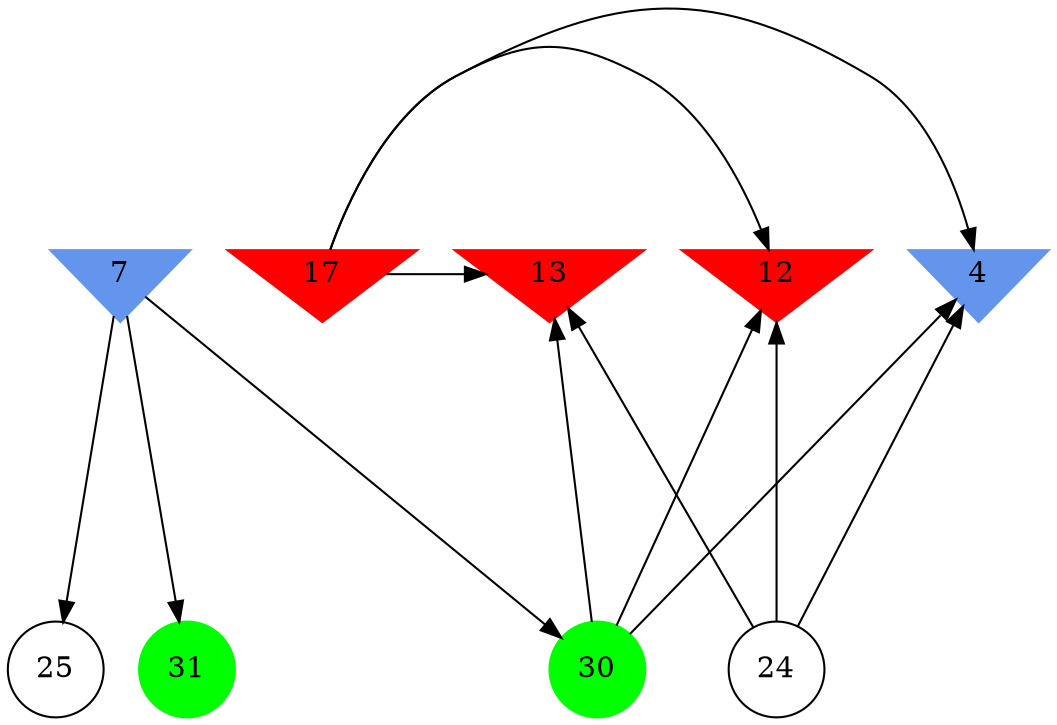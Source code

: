digraph brain {
	ranksep=2.0;
	4 [shape=invtriangle,style=filled,color=cornflowerblue];
	7 [shape=invtriangle,style=filled,color=cornflowerblue];
	12 [shape=invtriangle,style=filled,color=red];
	13 [shape=invtriangle,style=filled,color=red];
	17 [shape=invtriangle,style=filled,color=red];
	24 [shape=circle,color=black];
	25 [shape=circle,color=black];
	30 [shape=circle,style=filled,color=green];
	31 [shape=circle,style=filled,color=green];
	7	->	25;
	7	->	30;
	7	->	31;
	24	->	12;
	24	->	13;
	24	->	4;
	17	->	12;
	17	->	13;
	17	->	4;
	30	->	12;
	30	->	13;
	30	->	4;
	{ rank=same; 4; 7; 12; 13; 17; }
	{ rank=same; 24; 25; }
	{ rank=same; 30; 31; }
}
